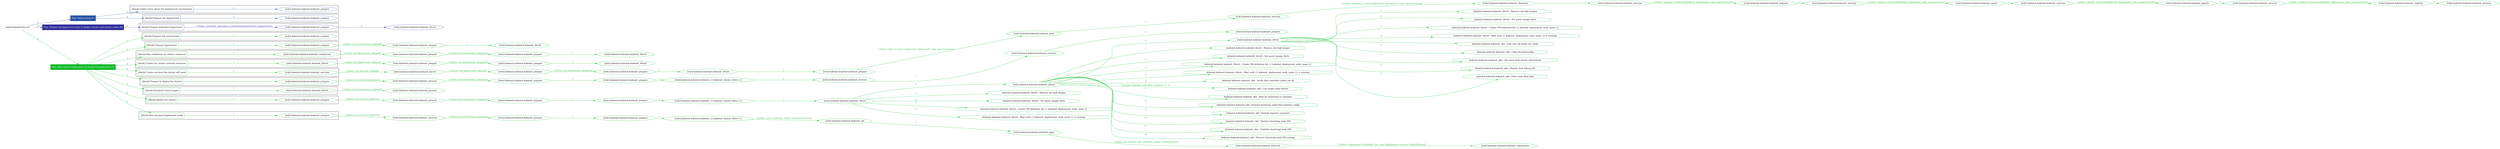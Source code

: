 digraph {
	graph [concentrate=true ordering=in rankdir=LR ratio=fill]
	edge [esep=5 sep=10]
	"kubeinit/playbook.yml" [id=root_node style=dotted]
	play_8e7b16b6 [label="Play: Initial setup (1)" color="#2753a5" fontcolor="#ffffff" id=play_8e7b16b6 shape=box style=filled tooltip=localhost]
	"kubeinit/playbook.yml" -> play_8e7b16b6 [label="1 " color="#2753a5" fontcolor="#2753a5" id=edge_f8d1c765 labeltooltip="1 " tooltip="1 "]
	subgraph "kubeinit.kubeinit.kubeinit_prepare" {
		role_a4009f60 [label="[role] kubeinit.kubeinit.kubeinit_prepare" color="#2753a5" id=role_a4009f60 tooltip="kubeinit.kubeinit.kubeinit_prepare"]
	}
	subgraph "kubeinit.kubeinit.kubeinit_prepare" {
		role_656d596b [label="[role] kubeinit.kubeinit.kubeinit_prepare" color="#2753a5" id=role_656d596b tooltip="kubeinit.kubeinit.kubeinit_prepare"]
	}
	subgraph "Play: Initial setup (1)" {
		play_8e7b16b6 -> block_11da3c90 [label=1 color="#2753a5" fontcolor="#2753a5" id=edge_9f689d4b labeltooltip=1 tooltip=1]
		subgraph cluster_block_11da3c90 {
			block_11da3c90 [label="[block] Gather facts about the deployment environment" color="#2753a5" id=block_11da3c90 labeltooltip="Gather facts about the deployment environment" shape=box tooltip="Gather facts about the deployment environment"]
			block_11da3c90 -> role_a4009f60 [label="1 " color="#2753a5" fontcolor="#2753a5" id=edge_af9ff456 labeltooltip="1 " tooltip="1 "]
		}
		play_8e7b16b6 -> block_3e5d3a13 [label=2 color="#2753a5" fontcolor="#2753a5" id=edge_3b3d586c labeltooltip=2 tooltip=2]
		subgraph cluster_block_3e5d3a13 {
			block_3e5d3a13 [label="[block] Prepare the hypervisors" color="#2753a5" id=block_3e5d3a13 labeltooltip="Prepare the hypervisors" shape=box tooltip="Prepare the hypervisors"]
			block_3e5d3a13 -> role_656d596b [label="1 " color="#2753a5" fontcolor="#2753a5" id=edge_d00e122b labeltooltip="1 " tooltip="1 "]
		}
	}
	play_f6b74137 [label="Play: Prepare all hypervisor hosts to deploy service and cluster nodes (0)" color="#33309c" fontcolor="#ffffff" id=play_f6b74137 shape=box style=filled tooltip="Play: Prepare all hypervisor hosts to deploy service and cluster nodes (0)"]
	"kubeinit/playbook.yml" -> play_f6b74137 [label="2 " color="#33309c" fontcolor="#33309c" id=edge_a1370c61 labeltooltip="2 " tooltip="2 "]
	subgraph "kubeinit.kubeinit.kubeinit_libvirt" {
		role_c6bbf7c6 [label="[role] kubeinit.kubeinit.kubeinit_libvirt" color="#33309c" id=role_c6bbf7c6 tooltip="kubeinit.kubeinit.kubeinit_libvirt"]
	}
	subgraph "kubeinit.kubeinit.kubeinit_prepare" {
		role_6559ca64 [label="[role] kubeinit.kubeinit.kubeinit_prepare" color="#33309c" id=role_6559ca64 tooltip="kubeinit.kubeinit.kubeinit_prepare"]
		role_6559ca64 -> role_c6bbf7c6 [label="1 " color="#33309c" fontcolor="#33309c" id=edge_b594f178 labeltooltip="1 " tooltip="1 "]
	}
	subgraph "Play: Prepare all hypervisor hosts to deploy service and cluster nodes (0)" {
		play_f6b74137 -> block_0e8ef6bd [label=1 color="#33309c" fontcolor="#33309c" id=edge_0597f952 labeltooltip=1 tooltip=1]
		subgraph cluster_block_0e8ef6bd {
			block_0e8ef6bd [label="[block] Prepare individual hypervisors" color="#33309c" id=block_0e8ef6bd labeltooltip="Prepare individual hypervisors" shape=box tooltip="Prepare individual hypervisors"]
			block_0e8ef6bd -> role_6559ca64 [label="1 [when: inventory_hostname in hostvars['kubeinit-facts'].hypervisors]" color="#33309c" fontcolor="#33309c" id=edge_7ef90f93 labeltooltip="1 [when: inventory_hostname in hostvars['kubeinit-facts'].hypervisors]" tooltip="1 [when: inventory_hostname in hostvars['kubeinit-facts'].hypervisors]"]
		}
	}
	play_457d11f0 [label="Play: Run cluster deployment on prepared hypervisors (1)" color="#11bb29" fontcolor="#ffffff" id=play_457d11f0 shape=box style=filled tooltip=localhost]
	"kubeinit/playbook.yml" -> play_457d11f0 [label="3 " color="#11bb29" fontcolor="#11bb29" id=edge_e7a38d84 labeltooltip="3 " tooltip="3 "]
	subgraph "kubeinit.kubeinit.kubeinit_prepare" {
		role_a1ef9949 [label="[role] kubeinit.kubeinit.kubeinit_prepare" color="#11bb29" id=role_a1ef9949 tooltip="kubeinit.kubeinit.kubeinit_prepare"]
	}
	subgraph "kubeinit.kubeinit.kubeinit_libvirt" {
		role_660f3f0f [label="[role] kubeinit.kubeinit.kubeinit_libvirt" color="#11bb29" id=role_660f3f0f tooltip="kubeinit.kubeinit.kubeinit_libvirt"]
	}
	subgraph "kubeinit.kubeinit.kubeinit_prepare" {
		role_40859bd8 [label="[role] kubeinit.kubeinit.kubeinit_prepare" color="#11bb29" id=role_40859bd8 tooltip="kubeinit.kubeinit.kubeinit_prepare"]
		role_40859bd8 -> role_660f3f0f [label="1 " color="#11bb29" fontcolor="#11bb29" id=edge_e1dbabb7 labeltooltip="1 " tooltip="1 "]
	}
	subgraph "kubeinit.kubeinit.kubeinit_prepare" {
		role_7044aae1 [label="[role] kubeinit.kubeinit.kubeinit_prepare" color="#11bb29" id=role_7044aae1 tooltip="kubeinit.kubeinit.kubeinit_prepare"]
		role_7044aae1 -> role_40859bd8 [label="1 [when: not environment_prepared]" color="#11bb29" fontcolor="#11bb29" id=edge_fe527de2 labeltooltip="1 [when: not environment_prepared]" tooltip="1 [when: not environment_prepared]"]
	}
	subgraph "kubeinit.kubeinit.kubeinit_libvirt" {
		role_9c049845 [label="[role] kubeinit.kubeinit.kubeinit_libvirt" color="#11bb29" id=role_9c049845 tooltip="kubeinit.kubeinit.kubeinit_libvirt"]
	}
	subgraph "kubeinit.kubeinit.kubeinit_prepare" {
		role_50821bc3 [label="[role] kubeinit.kubeinit.kubeinit_prepare" color="#11bb29" id=role_50821bc3 tooltip="kubeinit.kubeinit.kubeinit_prepare"]
		role_50821bc3 -> role_9c049845 [label="1 " color="#11bb29" fontcolor="#11bb29" id=edge_534ec26c labeltooltip="1 " tooltip="1 "]
	}
	subgraph "kubeinit.kubeinit.kubeinit_prepare" {
		role_6d597488 [label="[role] kubeinit.kubeinit.kubeinit_prepare" color="#11bb29" id=role_6d597488 tooltip="kubeinit.kubeinit.kubeinit_prepare"]
		role_6d597488 -> role_50821bc3 [label="1 [when: not environment_prepared]" color="#11bb29" fontcolor="#11bb29" id=edge_4e665d4e labeltooltip="1 [when: not environment_prepared]" tooltip="1 [when: not environment_prepared]"]
	}
	subgraph "kubeinit.kubeinit.kubeinit_validations" {
		role_2bb57870 [label="[role] kubeinit.kubeinit.kubeinit_validations" color="#11bb29" id=role_2bb57870 tooltip="kubeinit.kubeinit.kubeinit_validations"]
		role_2bb57870 -> role_6d597488 [label="1 [when: not hypervisors_cleaned]" color="#11bb29" fontcolor="#11bb29" id=edge_fce6e568 labeltooltip="1 [when: not hypervisors_cleaned]" tooltip="1 [when: not hypervisors_cleaned]"]
	}
	subgraph "kubeinit.kubeinit.kubeinit_libvirt" {
		role_ff060ec8 [label="[role] kubeinit.kubeinit.kubeinit_libvirt" color="#11bb29" id=role_ff060ec8 tooltip="kubeinit.kubeinit.kubeinit_libvirt"]
	}
	subgraph "kubeinit.kubeinit.kubeinit_prepare" {
		role_a53ee398 [label="[role] kubeinit.kubeinit.kubeinit_prepare" color="#11bb29" id=role_a53ee398 tooltip="kubeinit.kubeinit.kubeinit_prepare"]
		role_a53ee398 -> role_ff060ec8 [label="1 " color="#11bb29" fontcolor="#11bb29" id=edge_ead7b371 labeltooltip="1 " tooltip="1 "]
	}
	subgraph "kubeinit.kubeinit.kubeinit_prepare" {
		role_ef22e003 [label="[role] kubeinit.kubeinit.kubeinit_prepare" color="#11bb29" id=role_ef22e003 tooltip="kubeinit.kubeinit.kubeinit_prepare"]
		role_ef22e003 -> role_a53ee398 [label="1 [when: not environment_prepared]" color="#11bb29" fontcolor="#11bb29" id=edge_81ceb4dc labeltooltip="1 [when: not environment_prepared]" tooltip="1 [when: not environment_prepared]"]
	}
	subgraph "kubeinit.kubeinit.kubeinit_libvirt" {
		role_be9a1850 [label="[role] kubeinit.kubeinit.kubeinit_libvirt" color="#11bb29" id=role_be9a1850 tooltip="kubeinit.kubeinit.kubeinit_libvirt"]
		role_be9a1850 -> role_ef22e003 [label="1 [when: not hypervisors_cleaned]" color="#11bb29" fontcolor="#11bb29" id=edge_20d0895d labeltooltip="1 [when: not hypervisors_cleaned]" tooltip="1 [when: not hypervisors_cleaned]"]
	}
	subgraph "kubeinit.kubeinit.kubeinit_services" {
		role_134786ee [label="[role] kubeinit.kubeinit.kubeinit_services" color="#11bb29" id=role_134786ee tooltip="kubeinit.kubeinit.kubeinit_services"]
	}
	subgraph "kubeinit.kubeinit.kubeinit_registry" {
		role_b9bc794e [label="[role] kubeinit.kubeinit.kubeinit_registry" color="#11bb29" id=role_b9bc794e tooltip="kubeinit.kubeinit.kubeinit_registry"]
		role_b9bc794e -> role_134786ee [label="1 " color="#11bb29" fontcolor="#11bb29" id=edge_83cb3c95 labeltooltip="1 " tooltip="1 "]
	}
	subgraph "kubeinit.kubeinit.kubeinit_services" {
		role_1a370609 [label="[role] kubeinit.kubeinit.kubeinit_services" color="#11bb29" id=role_1a370609 tooltip="kubeinit.kubeinit.kubeinit_services"]
		role_1a370609 -> role_b9bc794e [label="1 [when: 'registry' in hostvars[kubeinit_deployment_node_name].services]" color="#11bb29" fontcolor="#11bb29" id=edge_b20ad242 labeltooltip="1 [when: 'registry' in hostvars[kubeinit_deployment_node_name].services]" tooltip="1 [when: 'registry' in hostvars[kubeinit_deployment_node_name].services]"]
	}
	subgraph "kubeinit.kubeinit.kubeinit_apache" {
		role_4ebbf584 [label="[role] kubeinit.kubeinit.kubeinit_apache" color="#11bb29" id=role_4ebbf584 tooltip="kubeinit.kubeinit.kubeinit_apache"]
		role_4ebbf584 -> role_1a370609 [label="1 " color="#11bb29" fontcolor="#11bb29" id=edge_44c78826 labeltooltip="1 " tooltip="1 "]
	}
	subgraph "kubeinit.kubeinit.kubeinit_services" {
		role_fb475698 [label="[role] kubeinit.kubeinit.kubeinit_services" color="#11bb29" id=role_fb475698 tooltip="kubeinit.kubeinit.kubeinit_services"]
		role_fb475698 -> role_4ebbf584 [label="1 [when: 'apache' in hostvars[kubeinit_deployment_node_name].services]" color="#11bb29" fontcolor="#11bb29" id=edge_0797f535 labeltooltip="1 [when: 'apache' in hostvars[kubeinit_deployment_node_name].services]" tooltip="1 [when: 'apache' in hostvars[kubeinit_deployment_node_name].services]"]
	}
	subgraph "kubeinit.kubeinit.kubeinit_nexus" {
		role_fc4ff3ce [label="[role] kubeinit.kubeinit.kubeinit_nexus" color="#11bb29" id=role_fc4ff3ce tooltip="kubeinit.kubeinit.kubeinit_nexus"]
		role_fc4ff3ce -> role_fb475698 [label="1 " color="#11bb29" fontcolor="#11bb29" id=edge_046e375c labeltooltip="1 " tooltip="1 "]
	}
	subgraph "kubeinit.kubeinit.kubeinit_services" {
		role_9bc664c4 [label="[role] kubeinit.kubeinit.kubeinit_services" color="#11bb29" id=role_9bc664c4 tooltip="kubeinit.kubeinit.kubeinit_services"]
		role_9bc664c4 -> role_fc4ff3ce [label="1 [when: 'nexus' in hostvars[kubeinit_deployment_node_name].services]" color="#11bb29" fontcolor="#11bb29" id=edge_144ebdf8 labeltooltip="1 [when: 'nexus' in hostvars[kubeinit_deployment_node_name].services]" tooltip="1 [when: 'nexus' in hostvars[kubeinit_deployment_node_name].services]"]
	}
	subgraph "kubeinit.kubeinit.kubeinit_haproxy" {
		role_32280744 [label="[role] kubeinit.kubeinit.kubeinit_haproxy" color="#11bb29" id=role_32280744 tooltip="kubeinit.kubeinit.kubeinit_haproxy"]
		role_32280744 -> role_9bc664c4 [label="1 " color="#11bb29" fontcolor="#11bb29" id=edge_4b95fec2 labeltooltip="1 " tooltip="1 "]
	}
	subgraph "kubeinit.kubeinit.kubeinit_services" {
		role_5b54b593 [label="[role] kubeinit.kubeinit.kubeinit_services" color="#11bb29" id=role_5b54b593 tooltip="kubeinit.kubeinit.kubeinit_services"]
		role_5b54b593 -> role_32280744 [label="1 [when: 'haproxy' in hostvars[kubeinit_deployment_node_name].services]" color="#11bb29" fontcolor="#11bb29" id=edge_f5e2cb76 labeltooltip="1 [when: 'haproxy' in hostvars[kubeinit_deployment_node_name].services]" tooltip="1 [when: 'haproxy' in hostvars[kubeinit_deployment_node_name].services]"]
	}
	subgraph "kubeinit.kubeinit.kubeinit_dnsmasq" {
		role_c3768a44 [label="[role] kubeinit.kubeinit.kubeinit_dnsmasq" color="#11bb29" id=role_c3768a44 tooltip="kubeinit.kubeinit.kubeinit_dnsmasq"]
		role_c3768a44 -> role_5b54b593 [label="1 " color="#11bb29" fontcolor="#11bb29" id=edge_1937cba6 labeltooltip="1 " tooltip="1 "]
	}
	subgraph "kubeinit.kubeinit.kubeinit_services" {
		role_6a685c6a [label="[role] kubeinit.kubeinit.kubeinit_services" color="#11bb29" id=role_6a685c6a tooltip="kubeinit.kubeinit.kubeinit_services"]
		role_6a685c6a -> role_c3768a44 [label="1 [when: 'dnsmasq' in hostvars[kubeinit_deployment_node_name].services]" color="#11bb29" fontcolor="#11bb29" id=edge_cbde4abe labeltooltip="1 [when: 'dnsmasq' in hostvars[kubeinit_deployment_node_name].services]" tooltip="1 [when: 'dnsmasq' in hostvars[kubeinit_deployment_node_name].services]"]
	}
	subgraph "kubeinit.kubeinit.kubeinit_bind" {
		role_f2cdb0de [label="[role] kubeinit.kubeinit.kubeinit_bind" color="#11bb29" id=role_f2cdb0de tooltip="kubeinit.kubeinit.kubeinit_bind"]
		role_f2cdb0de -> role_6a685c6a [label="1 " color="#11bb29" fontcolor="#11bb29" id=edge_a0433d2b labeltooltip="1 " tooltip="1 "]
	}
	subgraph "kubeinit.kubeinit.kubeinit_prepare" {
		role_8bf19a64 [label="[role] kubeinit.kubeinit.kubeinit_prepare" color="#11bb29" id=role_8bf19a64 tooltip="kubeinit.kubeinit.kubeinit_prepare"]
		role_8bf19a64 -> role_f2cdb0de [label="1 [when: 'bind' in hostvars[kubeinit_deployment_node_name].services]" color="#11bb29" fontcolor="#11bb29" id=edge_0dae43a5 labeltooltip="1 [when: 'bind' in hostvars[kubeinit_deployment_node_name].services]" tooltip="1 [when: 'bind' in hostvars[kubeinit_deployment_node_name].services]"]
	}
	subgraph "kubeinit.kubeinit.kubeinit_libvirt" {
		role_4f210bf6 [label="[role] kubeinit.kubeinit.kubeinit_libvirt" color="#11bb29" id=role_4f210bf6 tooltip="kubeinit.kubeinit.kubeinit_libvirt"]
		role_4f210bf6 -> role_8bf19a64 [label="1 " color="#11bb29" fontcolor="#11bb29" id=edge_9c0b9907 labeltooltip="1 " tooltip="1 "]
	}
	subgraph "kubeinit.kubeinit.kubeinit_prepare" {
		role_bb05bd5a [label="[role] kubeinit.kubeinit.kubeinit_prepare" color="#11bb29" id=role_bb05bd5a tooltip="kubeinit.kubeinit.kubeinit_prepare"]
		role_bb05bd5a -> role_4f210bf6 [label="1 " color="#11bb29" fontcolor="#11bb29" id=edge_9e70ffb8 labeltooltip="1 " tooltip="1 "]
	}
	subgraph "kubeinit.kubeinit.kubeinit_prepare" {
		role_563c3b8c [label="[role] kubeinit.kubeinit.kubeinit_prepare" color="#11bb29" id=role_563c3b8c tooltip="kubeinit.kubeinit.kubeinit_prepare"]
		role_563c3b8c -> role_bb05bd5a [label="1 [when: not environment_prepared]" color="#11bb29" fontcolor="#11bb29" id=edge_4ae6b921 labeltooltip="1 [when: not environment_prepared]" tooltip="1 [when: not environment_prepared]"]
	}
	subgraph "kubeinit.kubeinit.kubeinit_libvirt" {
		role_3ea75b1b [label="[role] kubeinit.kubeinit.kubeinit_libvirt" color="#11bb29" id=role_3ea75b1b tooltip="kubeinit.kubeinit.kubeinit_libvirt"]
		role_3ea75b1b -> role_563c3b8c [label="1 [when: not hypervisors_cleaned]" color="#11bb29" fontcolor="#11bb29" id=edge_bd6f4371 labeltooltip="1 [when: not hypervisors_cleaned]" tooltip="1 [when: not hypervisors_cleaned]"]
	}
	subgraph "kubeinit.kubeinit.kubeinit_services" {
		role_c361ddf3 [label="[role] kubeinit.kubeinit.kubeinit_services" color="#11bb29" id=role_c361ddf3 tooltip="kubeinit.kubeinit.kubeinit_services"]
		role_c361ddf3 -> role_3ea75b1b [label="1 [when: not network_created]" color="#11bb29" fontcolor="#11bb29" id=edge_dbfc823f labeltooltip="1 [when: not network_created]" tooltip="1 [when: not network_created]"]
	}
	subgraph "kubeinit.kubeinit.kubeinit_prepare" {
		role_0e150c03 [label="[role] kubeinit.kubeinit.kubeinit_prepare" color="#11bb29" id=role_0e150c03 tooltip="kubeinit.kubeinit.kubeinit_prepare"]
	}
	subgraph "kubeinit.kubeinit.kubeinit_services" {
		role_02119bdb [label="[role] kubeinit.kubeinit.kubeinit_services" color="#11bb29" id=role_02119bdb tooltip="kubeinit.kubeinit.kubeinit_services"]
		role_02119bdb -> role_0e150c03 [label="1 " color="#11bb29" fontcolor="#11bb29" id=edge_41533800 labeltooltip="1 " tooltip="1 "]
	}
	subgraph "kubeinit.kubeinit.kubeinit_services" {
		role_25e59130 [label="[role] kubeinit.kubeinit.kubeinit_services" color="#11bb29" id=role_25e59130 tooltip="kubeinit.kubeinit.kubeinit_services"]
		role_25e59130 -> role_02119bdb [label="1 " color="#11bb29" fontcolor="#11bb29" id=edge_c10ca615 labeltooltip="1 " tooltip="1 "]
	}
	subgraph "kubeinit.kubeinit.kubeinit_{{ kubeinit_cluster_distro }}" {
		role_7e4a00b2 [label="[role] kubeinit.kubeinit.kubeinit_{{ kubeinit_cluster_distro }}" color="#11bb29" id=role_7e4a00b2 tooltip="kubeinit.kubeinit.kubeinit_{{ kubeinit_cluster_distro }}"]
		role_7e4a00b2 -> role_25e59130 [label="1 " color="#11bb29" fontcolor="#11bb29" id=edge_64de8b5f labeltooltip="1 " tooltip="1 "]
	}
	subgraph "kubeinit.kubeinit.kubeinit_prepare" {
		role_f397c5fb [label="[role] kubeinit.kubeinit.kubeinit_prepare" color="#11bb29" id=role_f397c5fb tooltip="kubeinit.kubeinit.kubeinit_prepare"]
		role_f397c5fb -> role_7e4a00b2 [label="1 " color="#11bb29" fontcolor="#11bb29" id=edge_8c44a2db labeltooltip="1 " tooltip="1 "]
	}
	subgraph "kubeinit.kubeinit.kubeinit_prepare" {
		role_4fdd129b [label="[role] kubeinit.kubeinit.kubeinit_prepare" color="#11bb29" id=role_4fdd129b tooltip="kubeinit.kubeinit.kubeinit_prepare"]
		role_4fdd129b -> role_f397c5fb [label="1 " color="#11bb29" fontcolor="#11bb29" id=edge_8bb1ea3b labeltooltip="1 " tooltip="1 "]
	}
	subgraph "kubeinit.kubeinit.kubeinit_services" {
		role_d0f9152a [label="[role] kubeinit.kubeinit.kubeinit_services" color="#11bb29" id=role_d0f9152a tooltip="kubeinit.kubeinit.kubeinit_services"]
		role_d0f9152a -> role_4fdd129b [label="1 [when: not environment_prepared]" color="#11bb29" fontcolor="#11bb29" id=edge_dff8f9f7 labeltooltip="1 [when: not environment_prepared]" tooltip="1 [when: not environment_prepared]"]
	}
	subgraph "kubeinit.kubeinit.kubeinit_prepare" {
		role_d280f282 [label="[role] kubeinit.kubeinit.kubeinit_prepare" color="#11bb29" id=role_d280f282 tooltip="kubeinit.kubeinit.kubeinit_prepare"]
		role_d280f282 -> role_d0f9152a [label="1 [when: not services_prepared]" color="#11bb29" fontcolor="#11bb29" id=edge_9f5af84e labeltooltip="1 [when: not services_prepared]" tooltip="1 [when: not services_prepared]"]
	}
	subgraph "kubeinit.kubeinit.kubeinit_prepare" {
		role_dba26389 [label="[role] kubeinit.kubeinit.kubeinit_prepare" color="#11bb29" id=role_dba26389 tooltip="kubeinit.kubeinit.kubeinit_prepare"]
	}
	subgraph "kubeinit.kubeinit.kubeinit_libvirt" {
		role_51cbdd60 [label="[role] kubeinit.kubeinit.kubeinit_libvirt" color="#11bb29" id=role_51cbdd60 tooltip="kubeinit.kubeinit.kubeinit_libvirt"]
		role_51cbdd60 -> role_dba26389 [label="1 [when: not environment_prepared]" color="#11bb29" fontcolor="#11bb29" id=edge_919b7df4 labeltooltip="1 [when: not environment_prepared]" tooltip="1 [when: not environment_prepared]"]
	}
	subgraph "kubeinit.kubeinit.kubeinit_libvirt" {
		role_4c513fa6 [label="[role] kubeinit.kubeinit.kubeinit_libvirt" color="#11bb29" id=role_4c513fa6 tooltip="kubeinit.kubeinit.kubeinit_libvirt"]
		task_be7302f6 [label="kubeinit.kubeinit.kubeinit_libvirt : Remove old disk images" color="#11bb29" id=task_be7302f6 shape=octagon tooltip="kubeinit.kubeinit.kubeinit_libvirt : Remove old disk images"]
		role_4c513fa6 -> task_be7302f6 [label="1 " color="#11bb29" fontcolor="#11bb29" id=edge_c2e8ae40 labeltooltip="1 " tooltip="1 "]
		task_b1fdab18 [label="kubeinit.kubeinit.kubeinit_libvirt : Set guest images facts" color="#11bb29" id=task_b1fdab18 shape=octagon tooltip="kubeinit.kubeinit.kubeinit_libvirt : Set guest images facts"]
		role_4c513fa6 -> task_b1fdab18 [label="2 " color="#11bb29" fontcolor="#11bb29" id=edge_c43a58c7 labeltooltip="2 " tooltip="2 "]
		task_53074b6f [label="kubeinit.kubeinit.kubeinit_libvirt : Create VM definition for {{ kubeinit_deployment_node_name }}" color="#11bb29" id=task_53074b6f shape=octagon tooltip="kubeinit.kubeinit.kubeinit_libvirt : Create VM definition for {{ kubeinit_deployment_node_name }}"]
		role_4c513fa6 -> task_53074b6f [label="3 " color="#11bb29" fontcolor="#11bb29" id=edge_31af65a1 labeltooltip="3 " tooltip="3 "]
		task_a0f823b1 [label="kubeinit.kubeinit.kubeinit_libvirt : Wait until {{ kubeinit_deployment_node_name }} is running" color="#11bb29" id=task_a0f823b1 shape=octagon tooltip="kubeinit.kubeinit.kubeinit_libvirt : Wait until {{ kubeinit_deployment_node_name }} is running"]
		role_4c513fa6 -> task_a0f823b1 [label="4 " color="#11bb29" fontcolor="#11bb29" id=edge_6a397026 labeltooltip="4 " tooltip="4 "]
		task_d8fae20c [label="kubeinit.kubeinit.kubeinit_okd : wait until all nodes are ready" color="#11bb29" id=task_d8fae20c shape=octagon tooltip="kubeinit.kubeinit.kubeinit_okd : wait until all nodes are ready"]
		role_4c513fa6 -> task_d8fae20c [label="5 " color="#11bb29" fontcolor="#11bb29" id=edge_9b3c68c6 labeltooltip="5 " tooltip="5 "]
		task_4d4a900b [label="kubeinit.kubeinit.kubeinit_okd : Copy the kubeconfig" color="#11bb29" id=task_4d4a900b shape=octagon tooltip="kubeinit.kubeinit.kubeinit_okd : Copy the kubeconfig"]
		role_4c513fa6 -> task_4d4a900b [label="6 " color="#11bb29" fontcolor="#11bb29" id=edge_6b3a9a09 labeltooltip="6 " tooltip="6 "]
		task_b9b38493 [label="kubeinit.kubeinit.kubeinit_okd : Get some final cluster information" color="#11bb29" id=task_b9b38493 shape=octagon tooltip="kubeinit.kubeinit.kubeinit_okd : Get some final cluster information"]
		role_4c513fa6 -> task_b9b38493 [label="7 " color="#11bb29" fontcolor="#11bb29" id=edge_a1e19f52 labeltooltip="7 " tooltip="7 "]
		task_6b43c2e0 [label="kubeinit.kubeinit.kubeinit_okd : Display final debug info" color="#11bb29" id=task_6b43c2e0 shape=octagon tooltip="kubeinit.kubeinit.kubeinit_okd : Display final debug info"]
		role_4c513fa6 -> task_6b43c2e0 [label="8 " color="#11bb29" fontcolor="#11bb29" id=edge_6913d1f1 labeltooltip="8 " tooltip="8 "]
		task_f46eaa4a [label="kubeinit.kubeinit.kubeinit_okd : Print some final data" color="#11bb29" id=task_f46eaa4a shape=octagon tooltip="kubeinit.kubeinit.kubeinit_okd : Print some final data"]
		role_4c513fa6 -> task_f46eaa4a [label="9 " color="#11bb29" fontcolor="#11bb29" id=edge_a26bcf29 labeltooltip="9 " tooltip="9 "]
	}
	subgraph "kubeinit.kubeinit.kubeinit_libvirt" {
		role_08ea0f15 [label="[role] kubeinit.kubeinit.kubeinit_libvirt" color="#11bb29" id=role_08ea0f15 tooltip="kubeinit.kubeinit.kubeinit_libvirt"]
		task_23b95b50 [label="kubeinit.kubeinit.kubeinit_libvirt : Remove old disk images" color="#11bb29" id=task_23b95b50 shape=octagon tooltip="kubeinit.kubeinit.kubeinit_libvirt : Remove old disk images"]
		role_08ea0f15 -> task_23b95b50 [label="1 " color="#11bb29" fontcolor="#11bb29" id=edge_a301c737 labeltooltip="1 " tooltip="1 "]
		task_00218d88 [label="kubeinit.kubeinit.kubeinit_libvirt : Set guest images facts" color="#11bb29" id=task_00218d88 shape=octagon tooltip="kubeinit.kubeinit.kubeinit_libvirt : Set guest images facts"]
		role_08ea0f15 -> task_00218d88 [label="2 " color="#11bb29" fontcolor="#11bb29" id=edge_743e8b2e labeltooltip="2 " tooltip="2 "]
		task_60e0a6cd [label="kubeinit.kubeinit.kubeinit_libvirt : Create VM definition for {{ kubeinit_deployment_node_name }}" color="#11bb29" id=task_60e0a6cd shape=octagon tooltip="kubeinit.kubeinit.kubeinit_libvirt : Create VM definition for {{ kubeinit_deployment_node_name }}"]
		role_08ea0f15 -> task_60e0a6cd [label="3 " color="#11bb29" fontcolor="#11bb29" id=edge_ce857912 labeltooltip="3 " tooltip="3 "]
		task_fec146e0 [label="kubeinit.kubeinit.kubeinit_libvirt : Wait until {{ kubeinit_deployment_node_name }} is running" color="#11bb29" id=task_fec146e0 shape=octagon tooltip="kubeinit.kubeinit.kubeinit_libvirt : Wait until {{ kubeinit_deployment_node_name }} is running"]
		role_08ea0f15 -> task_fec146e0 [label="4 " color="#11bb29" fontcolor="#11bb29" id=edge_aed3347d labeltooltip="4 " tooltip="4 "]
		task_7bbfccec [label="kubeinit.kubeinit.kubeinit_okd : Verify that controller nodes are ok" color="#11bb29" id=task_7bbfccec shape=octagon tooltip="kubeinit.kubeinit.kubeinit_okd : Verify that controller nodes are ok"]
		role_08ea0f15 -> task_7bbfccec [label="5 " color="#11bb29" fontcolor="#11bb29" id=edge_3245c507 labeltooltip="5 " tooltip="5 "]
		task_00ea23b2 [label="kubeinit.kubeinit.kubeinit_okd : Use single node cluster" color="#11bb29" id=task_00ea23b2 shape=octagon tooltip="kubeinit.kubeinit.kubeinit_okd : Use single node cluster"]
		role_08ea0f15 -> task_00ea23b2 [label="6 [when: kubeinit_controller_count|int == 1]" color="#11bb29" fontcolor="#11bb29" id=edge_afcf6e7b labeltooltip="6 [when: kubeinit_controller_count|int == 1]" tooltip="6 [when: kubeinit_controller_count|int == 1]"]
		task_b73843cc [label="kubeinit.kubeinit.kubeinit_okd : Wait for bootstrap to complete" color="#11bb29" id=task_b73843cc shape=octagon tooltip="kubeinit.kubeinit.kubeinit_okd : Wait for bootstrap to complete"]
		role_08ea0f15 -> task_b73843cc [label="7 " color="#11bb29" fontcolor="#11bb29" id=edge_8a15c0bb labeltooltip="7 " tooltip="7 "]
		task_f91650f0 [label="kubeinit.kubeinit.kubeinit_okd : Remove bootstrap node from haproxy config" color="#11bb29" id=task_f91650f0 shape=octagon tooltip="kubeinit.kubeinit.kubeinit_okd : Remove bootstrap node from haproxy config"]
		role_08ea0f15 -> task_f91650f0 [label="8 " color="#11bb29" fontcolor="#11bb29" id=edge_152e800b labeltooltip="8 " tooltip="8 "]
		task_f317f906 [label="kubeinit.kubeinit.kubeinit_okd : Restart haproxy container" color="#11bb29" id=task_f317f906 shape=octagon tooltip="kubeinit.kubeinit.kubeinit_okd : Restart haproxy container"]
		role_08ea0f15 -> task_f317f906 [label="9 " color="#11bb29" fontcolor="#11bb29" id=edge_a3612f48 labeltooltip="9 " tooltip="9 "]
		task_e98cc129 [label="kubeinit.kubeinit.kubeinit_okd : Destroy bootstrap node VM" color="#11bb29" id=task_e98cc129 shape=octagon tooltip="kubeinit.kubeinit.kubeinit_okd : Destroy bootstrap node VM"]
		role_08ea0f15 -> task_e98cc129 [label="10 " color="#11bb29" fontcolor="#11bb29" id=edge_4938aedd labeltooltip="10 " tooltip="10 "]
		task_84dc2428 [label="kubeinit.kubeinit.kubeinit_okd : Undefine bootstrap node VM" color="#11bb29" id=task_84dc2428 shape=octagon tooltip="kubeinit.kubeinit.kubeinit_okd : Undefine bootstrap node VM"]
		role_08ea0f15 -> task_84dc2428 [label="11 " color="#11bb29" fontcolor="#11bb29" id=edge_5e3920ce labeltooltip="11 " tooltip="11 "]
		task_c0a3cd02 [label="kubeinit.kubeinit.kubeinit_okd : Remove bootstrap node VM storage" color="#11bb29" id=task_c0a3cd02 shape=octagon tooltip="kubeinit.kubeinit.kubeinit_okd : Remove bootstrap node VM storage"]
		role_08ea0f15 -> task_c0a3cd02 [label="12 " color="#11bb29" fontcolor="#11bb29" id=edge_eb3a8e6b labeltooltip="12 " tooltip="12 "]
		role_08ea0f15 -> role_4c513fa6 [label="13 " color="#11bb29" fontcolor="#11bb29" id=edge_3719ca6a labeltooltip="13 " tooltip="13 "]
	}
	subgraph "kubeinit.kubeinit.kubeinit_libvirt" {
		role_ace8e556 [label="[role] kubeinit.kubeinit.kubeinit_libvirt" color="#11bb29" id=role_ace8e556 tooltip="kubeinit.kubeinit.kubeinit_libvirt"]
		task_28c4deb8 [label="kubeinit.kubeinit.kubeinit_libvirt : Remove old disk images" color="#11bb29" id=task_28c4deb8 shape=octagon tooltip="kubeinit.kubeinit.kubeinit_libvirt : Remove old disk images"]
		role_ace8e556 -> task_28c4deb8 [label="1 " color="#11bb29" fontcolor="#11bb29" id=edge_ea537795 labeltooltip="1 " tooltip="1 "]
		task_e7e8bc63 [label="kubeinit.kubeinit.kubeinit_libvirt : Set guest images facts" color="#11bb29" id=task_e7e8bc63 shape=octagon tooltip="kubeinit.kubeinit.kubeinit_libvirt : Set guest images facts"]
		role_ace8e556 -> task_e7e8bc63 [label="2 " color="#11bb29" fontcolor="#11bb29" id=edge_3aa333f3 labeltooltip="2 " tooltip="2 "]
		task_40e9f540 [label="kubeinit.kubeinit.kubeinit_libvirt : Create VM definition for {{ kubeinit_deployment_node_name }}" color="#11bb29" id=task_40e9f540 shape=octagon tooltip="kubeinit.kubeinit.kubeinit_libvirt : Create VM definition for {{ kubeinit_deployment_node_name }}"]
		role_ace8e556 -> task_40e9f540 [label="3 " color="#11bb29" fontcolor="#11bb29" id=edge_d77419ad labeltooltip="3 " tooltip="3 "]
		task_f05947c3 [label="kubeinit.kubeinit.kubeinit_libvirt : Wait until {{ kubeinit_deployment_node_name }} is running" color="#11bb29" id=task_f05947c3 shape=octagon tooltip="kubeinit.kubeinit.kubeinit_libvirt : Wait until {{ kubeinit_deployment_node_name }} is running"]
		role_ace8e556 -> task_f05947c3 [label="4 " color="#11bb29" fontcolor="#11bb29" id=edge_24ec731b labeltooltip="4 " tooltip="4 "]
		role_ace8e556 -> role_08ea0f15 [label="5 " color="#11bb29" fontcolor="#11bb29" id=edge_31983691 labeltooltip="5 " tooltip="5 "]
	}
	subgraph "kubeinit.kubeinit.kubeinit_{{ kubeinit_cluster_distro }}" {
		role_375983f1 [label="[role] kubeinit.kubeinit.kubeinit_{{ kubeinit_cluster_distro }}" color="#11bb29" id=role_375983f1 tooltip="kubeinit.kubeinit.kubeinit_{{ kubeinit_cluster_distro }}"]
		role_375983f1 -> role_ace8e556 [label="1 " color="#11bb29" fontcolor="#11bb29" id=edge_6bb343f4 labeltooltip="1 " tooltip="1 "]
	}
	subgraph "kubeinit.kubeinit.kubeinit_prepare" {
		role_a07705de [label="[role] kubeinit.kubeinit.kubeinit_prepare" color="#11bb29" id=role_a07705de tooltip="kubeinit.kubeinit.kubeinit_prepare"]
		role_a07705de -> role_375983f1 [label="1 " color="#11bb29" fontcolor="#11bb29" id=edge_564978a3 labeltooltip="1 " tooltip="1 "]
	}
	subgraph "kubeinit.kubeinit.kubeinit_prepare" {
		role_7b734543 [label="[role] kubeinit.kubeinit.kubeinit_prepare" color="#11bb29" id=role_7b734543 tooltip="kubeinit.kubeinit.kubeinit_prepare"]
		role_7b734543 -> role_a07705de [label="1 " color="#11bb29" fontcolor="#11bb29" id=edge_1630f6a1 labeltooltip="1 " tooltip="1 "]
	}
	subgraph "kubeinit.kubeinit.kubeinit_services" {
		role_0fe36a4b [label="[role] kubeinit.kubeinit.kubeinit_services" color="#11bb29" id=role_0fe36a4b tooltip="kubeinit.kubeinit.kubeinit_services"]
		role_0fe36a4b -> role_7b734543 [label="1 [when: not environment_prepared]" color="#11bb29" fontcolor="#11bb29" id=edge_fb21a9dd labeltooltip="1 [when: not environment_prepared]" tooltip="1 [when: not environment_prepared]"]
	}
	subgraph "kubeinit.kubeinit.kubeinit_prepare" {
		role_05df7b4c [label="[role] kubeinit.kubeinit.kubeinit_prepare" color="#11bb29" id=role_05df7b4c tooltip="kubeinit.kubeinit.kubeinit_prepare"]
		role_05df7b4c -> role_0fe36a4b [label="1 [when: not services_prepared]" color="#11bb29" fontcolor="#11bb29" id=edge_9f9a8e96 labeltooltip="1 [when: not services_prepared]" tooltip="1 [when: not services_prepared]"]
	}
	subgraph "kubeinit.kubeinit.kubeinit_submariner" {
		role_98525347 [label="[role] kubeinit.kubeinit.kubeinit_submariner" color="#11bb29" id=role_98525347 tooltip="kubeinit.kubeinit.kubeinit_submariner"]
	}
	subgraph "kubeinit.kubeinit.kubeinit_kubevirt" {
		role_01b09606 [label="[role] kubeinit.kubeinit.kubeinit_kubevirt" color="#11bb29" id=role_01b09606 tooltip="kubeinit.kubeinit.kubeinit_kubevirt"]
		role_01b09606 -> role_98525347 [label="1 [when: 'submariner' in kubeinit_fact_post_deployment_services | default(False)]" color="#11bb29" fontcolor="#11bb29" id=edge_a8f7830c labeltooltip="1 [when: 'submariner' in kubeinit_fact_post_deployment_services | default(False)]" tooltip="1 [when: 'submariner' in kubeinit_fact_post_deployment_services | default(False)]"]
	}
	subgraph "kubeinit.kubeinit.kubeinit_apps" {
		role_e501b1af [label="[role] kubeinit.kubeinit.kubeinit_apps" color="#11bb29" id=role_e501b1af tooltip="kubeinit.kubeinit.kubeinit_apps"]
		role_e501b1af -> role_01b09606 [label="1 [when: not kubeinit_okd_openshift_deploy | default(False)]" color="#11bb29" fontcolor="#11bb29" id=edge_994f28ee labeltooltip="1 [when: not kubeinit_okd_openshift_deploy | default(False)]" tooltip="1 [when: not kubeinit_okd_openshift_deploy | default(False)]"]
	}
	subgraph "kubeinit.kubeinit.kubeinit_nfs" {
		role_b110f8c2 [label="[role] kubeinit.kubeinit.kubeinit_nfs" color="#11bb29" id=role_b110f8c2 tooltip="kubeinit.kubeinit.kubeinit_nfs"]
		role_b110f8c2 -> role_e501b1af [label="1 " color="#11bb29" fontcolor="#11bb29" id=edge_54f748d5 labeltooltip="1 " tooltip="1 "]
	}
	subgraph "kubeinit.kubeinit.kubeinit_{{ kubeinit_cluster_distro }}" {
		role_7b3a51a5 [label="[role] kubeinit.kubeinit.kubeinit_{{ kubeinit_cluster_distro }}" color="#11bb29" id=role_7b3a51a5 tooltip="kubeinit.kubeinit.kubeinit_{{ kubeinit_cluster_distro }}"]
		role_7b3a51a5 -> role_b110f8c2 [label="1 [when: 'nfs' in kubeinit_cluster_hostvars.services]" color="#11bb29" fontcolor="#11bb29" id=edge_e0e839f0 labeltooltip="1 [when: 'nfs' in kubeinit_cluster_hostvars.services]" tooltip="1 [when: 'nfs' in kubeinit_cluster_hostvars.services]"]
	}
	subgraph "kubeinit.kubeinit.kubeinit_prepare" {
		role_67be97a3 [label="[role] kubeinit.kubeinit.kubeinit_prepare" color="#11bb29" id=role_67be97a3 tooltip="kubeinit.kubeinit.kubeinit_prepare"]
		role_67be97a3 -> role_7b3a51a5 [label="1 " color="#11bb29" fontcolor="#11bb29" id=edge_f39c3650 labeltooltip="1 " tooltip="1 "]
	}
	subgraph "kubeinit.kubeinit.kubeinit_prepare" {
		role_2785a649 [label="[role] kubeinit.kubeinit.kubeinit_prepare" color="#11bb29" id=role_2785a649 tooltip="kubeinit.kubeinit.kubeinit_prepare"]
		role_2785a649 -> role_67be97a3 [label="1 " color="#11bb29" fontcolor="#11bb29" id=edge_91096cf0 labeltooltip="1 " tooltip="1 "]
	}
	subgraph "kubeinit.kubeinit.kubeinit_services" {
		role_e9dff3b5 [label="[role] kubeinit.kubeinit.kubeinit_services" color="#11bb29" id=role_e9dff3b5 tooltip="kubeinit.kubeinit.kubeinit_services"]
		role_e9dff3b5 -> role_2785a649 [label="1 [when: not environment_prepared]" color="#11bb29" fontcolor="#11bb29" id=edge_90e401f7 labeltooltip="1 [when: not environment_prepared]" tooltip="1 [when: not environment_prepared]"]
	}
	subgraph "kubeinit.kubeinit.kubeinit_prepare" {
		role_be7bc66c [label="[role] kubeinit.kubeinit.kubeinit_prepare" color="#11bb29" id=role_be7bc66c tooltip="kubeinit.kubeinit.kubeinit_prepare"]
		role_be7bc66c -> role_e9dff3b5 [label="1 [when: not services_prepared]" color="#11bb29" fontcolor="#11bb29" id=edge_98fabd7a labeltooltip="1 [when: not services_prepared]" tooltip="1 [when: not services_prepared]"]
	}
	subgraph "Play: Run cluster deployment on prepared hypervisors (1)" {
		play_457d11f0 -> block_a329d385 [label=1 color="#11bb29" fontcolor="#11bb29" id=edge_e2b45b33 labeltooltip=1 tooltip=1]
		subgraph cluster_block_a329d385 {
			block_a329d385 [label="[block] Prepare the environment" color="#11bb29" id=block_a329d385 labeltooltip="Prepare the environment" shape=box tooltip="Prepare the environment"]
			block_a329d385 -> role_a1ef9949 [label="1 " color="#11bb29" fontcolor="#11bb29" id=edge_e5880d2f labeltooltip="1 " tooltip="1 "]
		}
		play_457d11f0 -> block_c1ae1e28 [label=2 color="#11bb29" fontcolor="#11bb29" id=edge_85a8b1b3 labeltooltip=2 tooltip=2]
		subgraph cluster_block_c1ae1e28 {
			block_c1ae1e28 [label="[block] Cleanup hypervisors" color="#11bb29" id=block_c1ae1e28 labeltooltip="Cleanup hypervisors" shape=box tooltip="Cleanup hypervisors"]
			block_c1ae1e28 -> role_7044aae1 [label="1 " color="#11bb29" fontcolor="#11bb29" id=edge_13c5f7c4 labeltooltip="1 " tooltip="1 "]
		}
		play_457d11f0 -> block_f2e9e319 [label=3 color="#11bb29" fontcolor="#11bb29" id=edge_e34135c5 labeltooltip=3 tooltip=3]
		subgraph cluster_block_f2e9e319 {
			block_f2e9e319 [label="[block] Run validations on cluster resources" color="#11bb29" id=block_f2e9e319 labeltooltip="Run validations on cluster resources" shape=box tooltip="Run validations on cluster resources"]
			block_f2e9e319 -> role_2bb57870 [label="1 " color="#11bb29" fontcolor="#11bb29" id=edge_6e22e519 labeltooltip="1 " tooltip="1 "]
		}
		play_457d11f0 -> block_b21234dc [label=4 color="#11bb29" fontcolor="#11bb29" id=edge_797df3a9 labeltooltip=4 tooltip=4]
		subgraph cluster_block_b21234dc {
			block_b21234dc [label="[block] Create the cluster network resources" color="#11bb29" id=block_b21234dc labeltooltip="Create the cluster network resources" shape=box tooltip="Create the cluster network resources"]
			block_b21234dc -> role_be9a1850 [label="1 " color="#11bb29" fontcolor="#11bb29" id=edge_f9a497a1 labeltooltip="1 " tooltip="1 "]
		}
		play_457d11f0 -> block_dbda15ea [label=5 color="#11bb29" fontcolor="#11bb29" id=edge_8a2c3671 labeltooltip=5 tooltip=5]
		subgraph cluster_block_dbda15ea {
			block_dbda15ea [label="[block] Create services the cluster will need" color="#11bb29" id=block_dbda15ea labeltooltip="Create services the cluster will need" shape=box tooltip="Create services the cluster will need"]
			block_dbda15ea -> role_c361ddf3 [label="1 " color="#11bb29" fontcolor="#11bb29" id=edge_c82d9679 labeltooltip="1 " tooltip="1 "]
		}
		play_457d11f0 -> block_0004e3ea [label=6 color="#11bb29" fontcolor="#11bb29" id=edge_0e70a479 labeltooltip=6 tooltip=6]
		subgraph cluster_block_0004e3ea {
			block_0004e3ea [label="[block] Prepare to deploy the cluster" color="#11bb29" id=block_0004e3ea labeltooltip="Prepare to deploy the cluster" shape=box tooltip="Prepare to deploy the cluster"]
			block_0004e3ea -> role_d280f282 [label="1 " color="#11bb29" fontcolor="#11bb29" id=edge_1ffac068 labeltooltip="1 " tooltip="1 "]
		}
		play_457d11f0 -> block_839f5c98 [label=7 color="#11bb29" fontcolor="#11bb29" id=edge_005f642f labeltooltip=7 tooltip=7]
		subgraph cluster_block_839f5c98 {
			block_839f5c98 [label="[block] Download cloud images" color="#11bb29" id=block_839f5c98 labeltooltip="Download cloud images" shape=box tooltip="Download cloud images"]
			block_839f5c98 -> role_51cbdd60 [label="1 " color="#11bb29" fontcolor="#11bb29" id=edge_b93457bf labeltooltip="1 " tooltip="1 "]
		}
		play_457d11f0 -> block_da15020f [label=8 color="#11bb29" fontcolor="#11bb29" id=edge_4b3e2065 labeltooltip=8 tooltip=8]
		subgraph cluster_block_da15020f {
			block_da15020f [label="[block] Deploy the cluster" color="#11bb29" id=block_da15020f labeltooltip="Deploy the cluster" shape=box tooltip="Deploy the cluster"]
			block_da15020f -> role_05df7b4c [label="1 " color="#11bb29" fontcolor="#11bb29" id=edge_695008fa labeltooltip="1 " tooltip="1 "]
		}
		play_457d11f0 -> block_a4f4b499 [label=9 color="#11bb29" fontcolor="#11bb29" id=edge_f5b68ead labeltooltip=9 tooltip=9]
		subgraph cluster_block_a4f4b499 {
			block_a4f4b499 [label="[block] Run any post-deployment tasks" color="#11bb29" id=block_a4f4b499 labeltooltip="Run any post-deployment tasks" shape=box tooltip="Run any post-deployment tasks"]
			block_a4f4b499 -> role_be7bc66c [label="1 " color="#11bb29" fontcolor="#11bb29" id=edge_22f1c7c1 labeltooltip="1 " tooltip="1 "]
		}
	}
}
